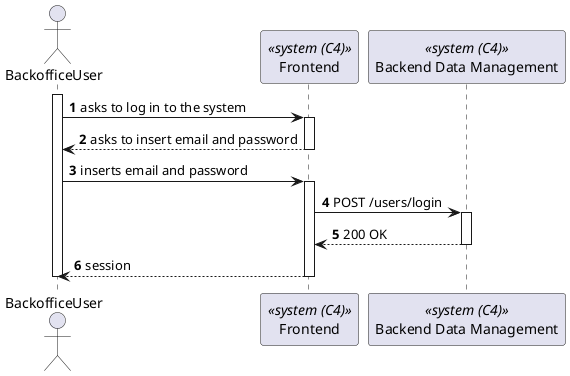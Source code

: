 @startuml process-view
autonumber

actor "BackofficeUser" as BackofficeUser
participant Frontend as "Frontend" <<system (C4)>>
participant BackendDataManagement as "Backend Data Management" <<system (C4)>>

activate BackofficeUser

    BackofficeUser -> Frontend : asks to log in to the system

    activate Frontend
        Frontend --> BackofficeUser : asks to insert email and password
    
    deactivate Frontend

    BackofficeUser -> Frontend : inserts email and password

    activate Frontend
    
        Frontend-> BackendDataManagement : POST /users/login
        activate BackendDataManagement

            Frontend <-- BackendDataManagement : 200 OK

        deactivate BackendDataManagement

    Frontend --> BackofficeUser : session
    
    deactivate Frontend
deactivate BackofficeUser

@enduml